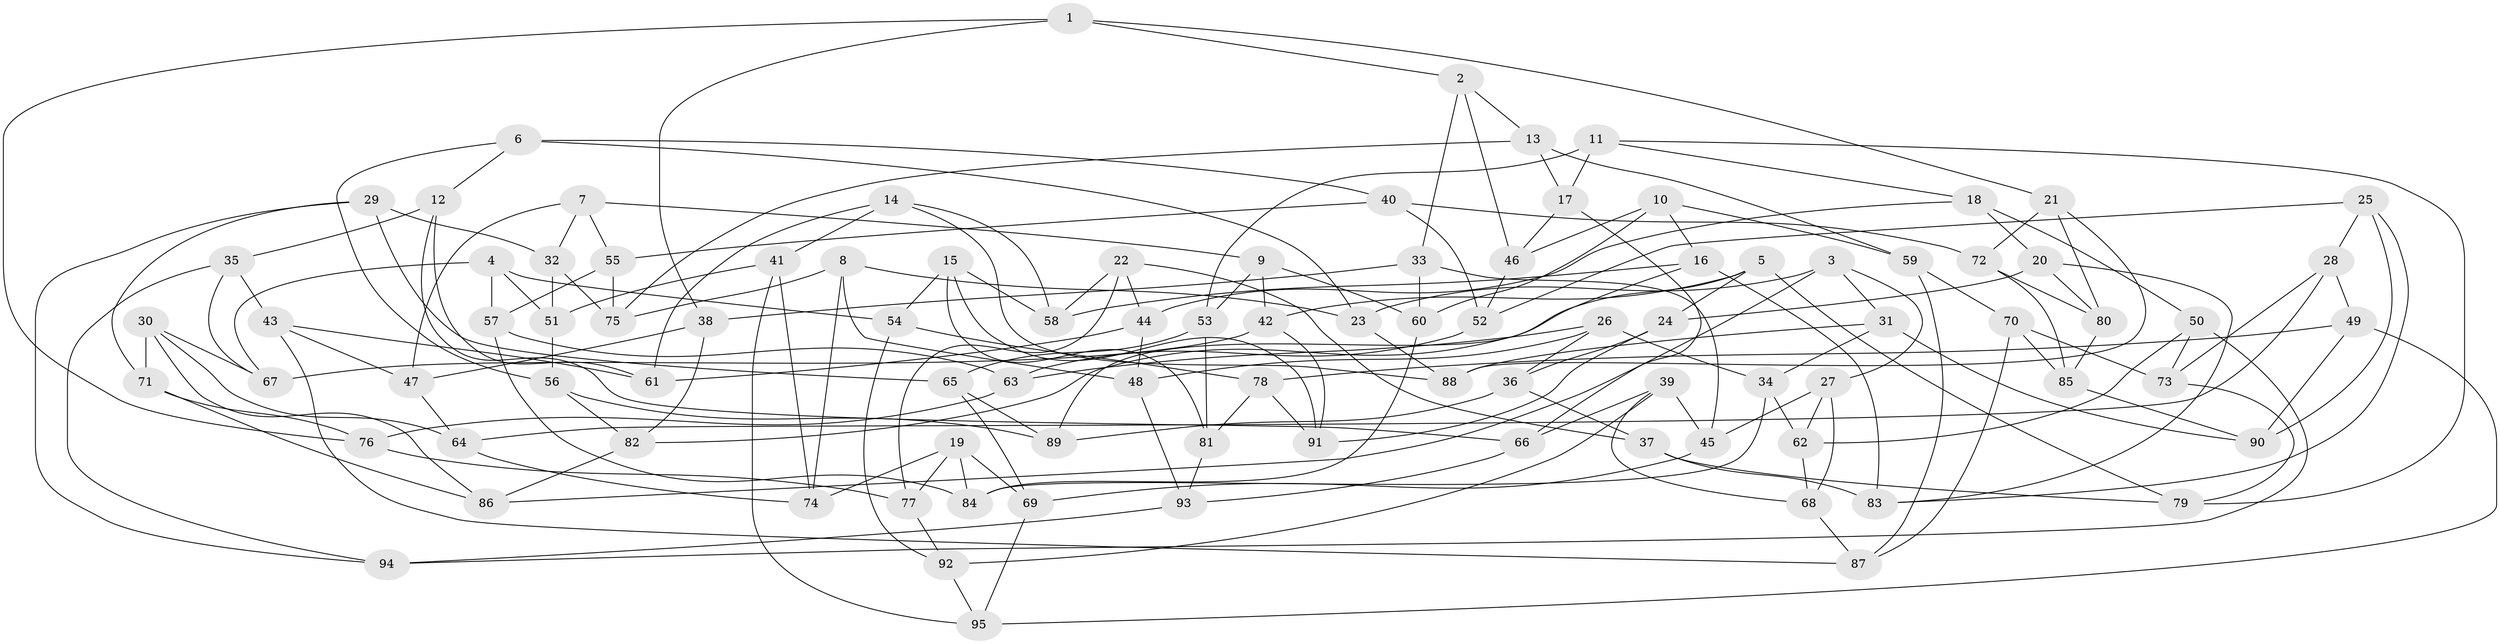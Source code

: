 // Generated by graph-tools (version 1.1) at 2025/38/03/09/25 02:38:10]
// undirected, 95 vertices, 190 edges
graph export_dot {
graph [start="1"]
  node [color=gray90,style=filled];
  1;
  2;
  3;
  4;
  5;
  6;
  7;
  8;
  9;
  10;
  11;
  12;
  13;
  14;
  15;
  16;
  17;
  18;
  19;
  20;
  21;
  22;
  23;
  24;
  25;
  26;
  27;
  28;
  29;
  30;
  31;
  32;
  33;
  34;
  35;
  36;
  37;
  38;
  39;
  40;
  41;
  42;
  43;
  44;
  45;
  46;
  47;
  48;
  49;
  50;
  51;
  52;
  53;
  54;
  55;
  56;
  57;
  58;
  59;
  60;
  61;
  62;
  63;
  64;
  65;
  66;
  67;
  68;
  69;
  70;
  71;
  72;
  73;
  74;
  75;
  76;
  77;
  78;
  79;
  80;
  81;
  82;
  83;
  84;
  85;
  86;
  87;
  88;
  89;
  90;
  91;
  92;
  93;
  94;
  95;
  1 -- 76;
  1 -- 21;
  1 -- 2;
  1 -- 38;
  2 -- 46;
  2 -- 33;
  2 -- 13;
  3 -- 31;
  3 -- 86;
  3 -- 27;
  3 -- 23;
  4 -- 57;
  4 -- 54;
  4 -- 67;
  4 -- 51;
  5 -- 79;
  5 -- 82;
  5 -- 42;
  5 -- 24;
  6 -- 40;
  6 -- 12;
  6 -- 23;
  6 -- 56;
  7 -- 9;
  7 -- 47;
  7 -- 32;
  7 -- 55;
  8 -- 48;
  8 -- 23;
  8 -- 75;
  8 -- 74;
  9 -- 60;
  9 -- 53;
  9 -- 42;
  10 -- 46;
  10 -- 16;
  10 -- 59;
  10 -- 60;
  11 -- 79;
  11 -- 17;
  11 -- 18;
  11 -- 53;
  12 -- 61;
  12 -- 35;
  12 -- 66;
  13 -- 59;
  13 -- 17;
  13 -- 75;
  14 -- 61;
  14 -- 58;
  14 -- 88;
  14 -- 41;
  15 -- 81;
  15 -- 54;
  15 -- 91;
  15 -- 58;
  16 -- 58;
  16 -- 83;
  16 -- 89;
  17 -- 46;
  17 -- 66;
  18 -- 50;
  18 -- 44;
  18 -- 20;
  19 -- 69;
  19 -- 84;
  19 -- 74;
  19 -- 77;
  20 -- 24;
  20 -- 83;
  20 -- 80;
  21 -- 88;
  21 -- 80;
  21 -- 72;
  22 -- 44;
  22 -- 37;
  22 -- 58;
  22 -- 77;
  23 -- 88;
  24 -- 36;
  24 -- 91;
  25 -- 83;
  25 -- 90;
  25 -- 52;
  25 -- 28;
  26 -- 48;
  26 -- 36;
  26 -- 34;
  26 -- 63;
  27 -- 62;
  27 -- 68;
  27 -- 45;
  28 -- 49;
  28 -- 73;
  28 -- 64;
  29 -- 71;
  29 -- 32;
  29 -- 94;
  29 -- 65;
  30 -- 86;
  30 -- 67;
  30 -- 64;
  30 -- 71;
  31 -- 34;
  31 -- 90;
  31 -- 88;
  32 -- 75;
  32 -- 51;
  33 -- 45;
  33 -- 60;
  33 -- 38;
  34 -- 62;
  34 -- 84;
  35 -- 67;
  35 -- 43;
  35 -- 94;
  36 -- 89;
  36 -- 37;
  37 -- 83;
  37 -- 79;
  38 -- 82;
  38 -- 47;
  39 -- 68;
  39 -- 66;
  39 -- 45;
  39 -- 92;
  40 -- 72;
  40 -- 55;
  40 -- 52;
  41 -- 74;
  41 -- 51;
  41 -- 95;
  42 -- 67;
  42 -- 91;
  43 -- 47;
  43 -- 87;
  43 -- 61;
  44 -- 48;
  44 -- 61;
  45 -- 69;
  46 -- 52;
  47 -- 64;
  48 -- 93;
  49 -- 95;
  49 -- 90;
  49 -- 78;
  50 -- 62;
  50 -- 94;
  50 -- 73;
  51 -- 56;
  52 -- 63;
  53 -- 81;
  53 -- 65;
  54 -- 78;
  54 -- 92;
  55 -- 75;
  55 -- 57;
  56 -- 82;
  56 -- 89;
  57 -- 84;
  57 -- 63;
  59 -- 87;
  59 -- 70;
  60 -- 84;
  62 -- 68;
  63 -- 76;
  64 -- 74;
  65 -- 89;
  65 -- 69;
  66 -- 93;
  68 -- 87;
  69 -- 95;
  70 -- 87;
  70 -- 73;
  70 -- 85;
  71 -- 76;
  71 -- 86;
  72 -- 80;
  72 -- 85;
  73 -- 79;
  76 -- 77;
  77 -- 92;
  78 -- 91;
  78 -- 81;
  80 -- 85;
  81 -- 93;
  82 -- 86;
  85 -- 90;
  92 -- 95;
  93 -- 94;
}
